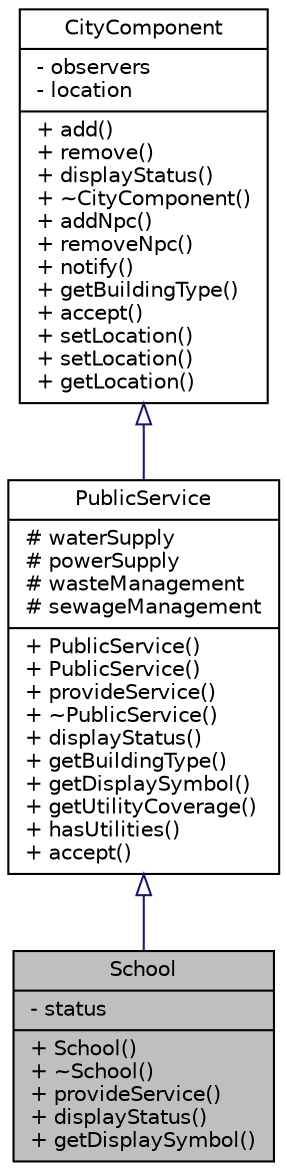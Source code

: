 digraph "School"
{
 // LATEX_PDF_SIZE
  edge [fontname="Helvetica",fontsize="10",labelfontname="Helvetica",labelfontsize="10"];
  node [fontname="Helvetica",fontsize="10",shape=record];
  Node1 [label="{School\n|- status\l|+ School()\l+ ~School()\l+ provideService()\l+ displayStatus()\l+ getDisplaySymbol()\l}",height=0.2,width=0.4,color="black", fillcolor="grey75", style="filled", fontcolor="black",tooltip=" "];
  Node2 -> Node1 [dir="back",color="midnightblue",fontsize="10",style="solid",arrowtail="onormal"];
  Node2 [label="{PublicService\n|# waterSupply\l# powerSupply\l# wasteManagement\l# sewageManagement\l|+ PublicService()\l+ PublicService()\l+ provideService()\l+ ~PublicService()\l+ displayStatus()\l+ getBuildingType()\l+ getDisplaySymbol()\l+ getUtilityCoverage()\l+ hasUtilities()\l+ accept()\l}",height=0.2,width=0.4,color="black", fillcolor="white", style="filled",URL="$classPublicService.html",tooltip="Abstract base class representing a public service."];
  Node3 -> Node2 [dir="back",color="midnightblue",fontsize="10",style="solid",arrowtail="onormal"];
  Node3 [label="{CityComponent\n|- observers\l- location\l|+ add()\l+ remove()\l+ displayStatus()\l+ ~CityComponent()\l+ addNpc()\l+ removeNpc()\l+ notify()\l+ getBuildingType()\l+ accept()\l+ setLocation()\l+ setLocation()\l+ getLocation()\l}",height=0.2,width=0.4,color="black", fillcolor="white", style="filled",URL="$classCityComponent.html",tooltip="Abstract base class representing a component of a city."];
}
